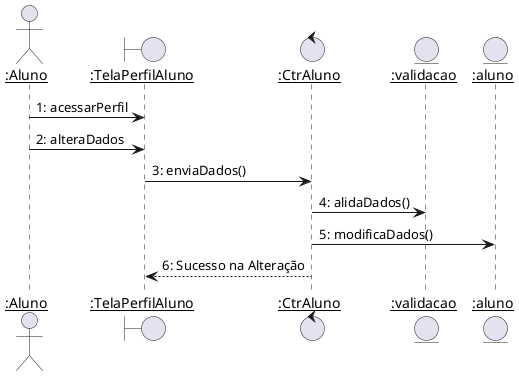 @startuml alterar_aluno
skinparam sequenceParticipant underline

actor ":Aluno" as Aluno
boundary ":TelaPerfilAluno" as TelaPerfilAluno
control ":CtrAluno" as CtrAluno
entity ":validacao" as validacao
entity ":aluno" as aluno



Aluno -> TelaPerfilAluno : 1: acessarPerfil
Aluno -> TelaPerfilAluno : 2: alteraDados
TelaPerfilAluno -> CtrAluno : 3: enviaDados()
CtrAluno -> validacao: 4: alidaDados()
CtrAluno -> aluno : 5: modificaDados()
CtrAluno --> TelaPerfilAluno --: 6: Sucesso na Alteração


@enduml